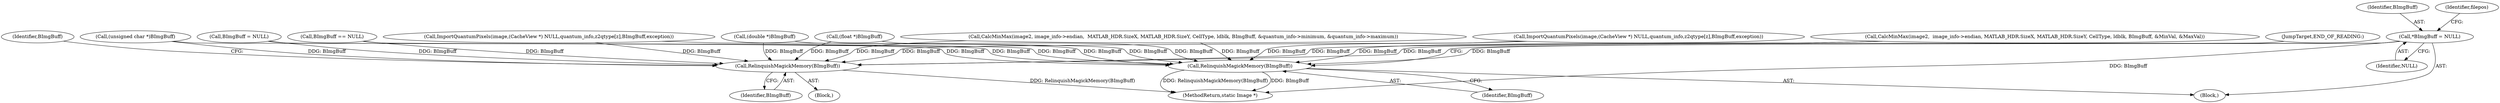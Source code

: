 digraph "0_ImageMagick_8a370f9ab120faf182aa160900ba692ba8e2bcf0@pointer" {
"1000175" [label="(Call,*BImgBuff = NULL)"];
"1001624" [label="(Call,RelinquishMagickMemory(BImgBuff))"];
"1001681" [label="(Call,RelinquishMagickMemory(BImgBuff))"];
"1000177" [label="(Identifier,NULL)"];
"1001625" [label="(Identifier,BImgBuff)"];
"1001682" [label="(Identifier,BImgBuff)"];
"1001683" [label="(JumpTarget,END_OF_READING:)"];
"1001624" [label="(Call,RelinquishMagickMemory(BImgBuff))"];
"1001381" [label="(Call,CalcMinMax(image2,  image_info->endian, MATLAB_HDR.SizeX, MATLAB_HDR.SizeY, CellType, ldblk, BImgBuff, &MinVal, &MaxVal))"];
"1001424" [label="(Call,(double *)BImgBuff)"];
"1001286" [label="(Call,ImportQuantumPixels(image,(CacheView *) NULL,quantum_info,z2qtype[z],BImgBuff,exception))"];
"1001250" [label="(Call,ImportQuantumPixels(image,(CacheView *) NULL,quantum_info,z2qtype[z],BImgBuff,exception))"];
"1001111" [label="(Call,CalcMinMax(image2, image_info->endian,  MATLAB_HDR.SizeX, MATLAB_HDR.SizeY, CellType, ldblk, BImgBuff, &quantum_info->minimum, &quantum_info->maximum))"];
"1001681" [label="(Call,RelinquishMagickMemory(BImgBuff))"];
"1001811" [label="(MethodReturn,static Image *)"];
"1000176" [label="(Identifier,BImgBuff)"];
"1001626" [label="(Call,BImgBuff = NULL)"];
"1000407" [label="(Block,)"];
"1001456" [label="(Call,(float *)BImgBuff)"];
"1001627" [label="(Identifier,BImgBuff)"];
"1000175" [label="(Call,*BImgBuff = NULL)"];
"1000158" [label="(Block,)"];
"1001203" [label="(Call,(unsigned char *)BImgBuff)"];
"1000188" [label="(Identifier,filepos)"];
"1001090" [label="(Call,BImgBuff == NULL)"];
"1000175" -> "1000158"  [label="AST: "];
"1000175" -> "1000177"  [label="CFG: "];
"1000176" -> "1000175"  [label="AST: "];
"1000177" -> "1000175"  [label="AST: "];
"1000188" -> "1000175"  [label="CFG: "];
"1000175" -> "1001811"  [label="DDG: BImgBuff"];
"1000175" -> "1001624"  [label="DDG: BImgBuff"];
"1000175" -> "1001681"  [label="DDG: BImgBuff"];
"1001624" -> "1000407"  [label="AST: "];
"1001624" -> "1001625"  [label="CFG: "];
"1001625" -> "1001624"  [label="AST: "];
"1001627" -> "1001624"  [label="CFG: "];
"1001624" -> "1001811"  [label="DDG: RelinquishMagickMemory(BImgBuff)"];
"1001286" -> "1001624"  [label="DDG: BImgBuff"];
"1001203" -> "1001624"  [label="DDG: BImgBuff"];
"1001111" -> "1001624"  [label="DDG: BImgBuff"];
"1001456" -> "1001624"  [label="DDG: BImgBuff"];
"1001090" -> "1001624"  [label="DDG: BImgBuff"];
"1001626" -> "1001624"  [label="DDG: BImgBuff"];
"1001381" -> "1001624"  [label="DDG: BImgBuff"];
"1001250" -> "1001624"  [label="DDG: BImgBuff"];
"1001424" -> "1001624"  [label="DDG: BImgBuff"];
"1001681" -> "1000158"  [label="AST: "];
"1001681" -> "1001682"  [label="CFG: "];
"1001682" -> "1001681"  [label="AST: "];
"1001683" -> "1001681"  [label="CFG: "];
"1001681" -> "1001811"  [label="DDG: BImgBuff"];
"1001681" -> "1001811"  [label="DDG: RelinquishMagickMemory(BImgBuff)"];
"1001286" -> "1001681"  [label="DDG: BImgBuff"];
"1001203" -> "1001681"  [label="DDG: BImgBuff"];
"1001111" -> "1001681"  [label="DDG: BImgBuff"];
"1001456" -> "1001681"  [label="DDG: BImgBuff"];
"1001090" -> "1001681"  [label="DDG: BImgBuff"];
"1001626" -> "1001681"  [label="DDG: BImgBuff"];
"1001381" -> "1001681"  [label="DDG: BImgBuff"];
"1001250" -> "1001681"  [label="DDG: BImgBuff"];
"1001424" -> "1001681"  [label="DDG: BImgBuff"];
}
